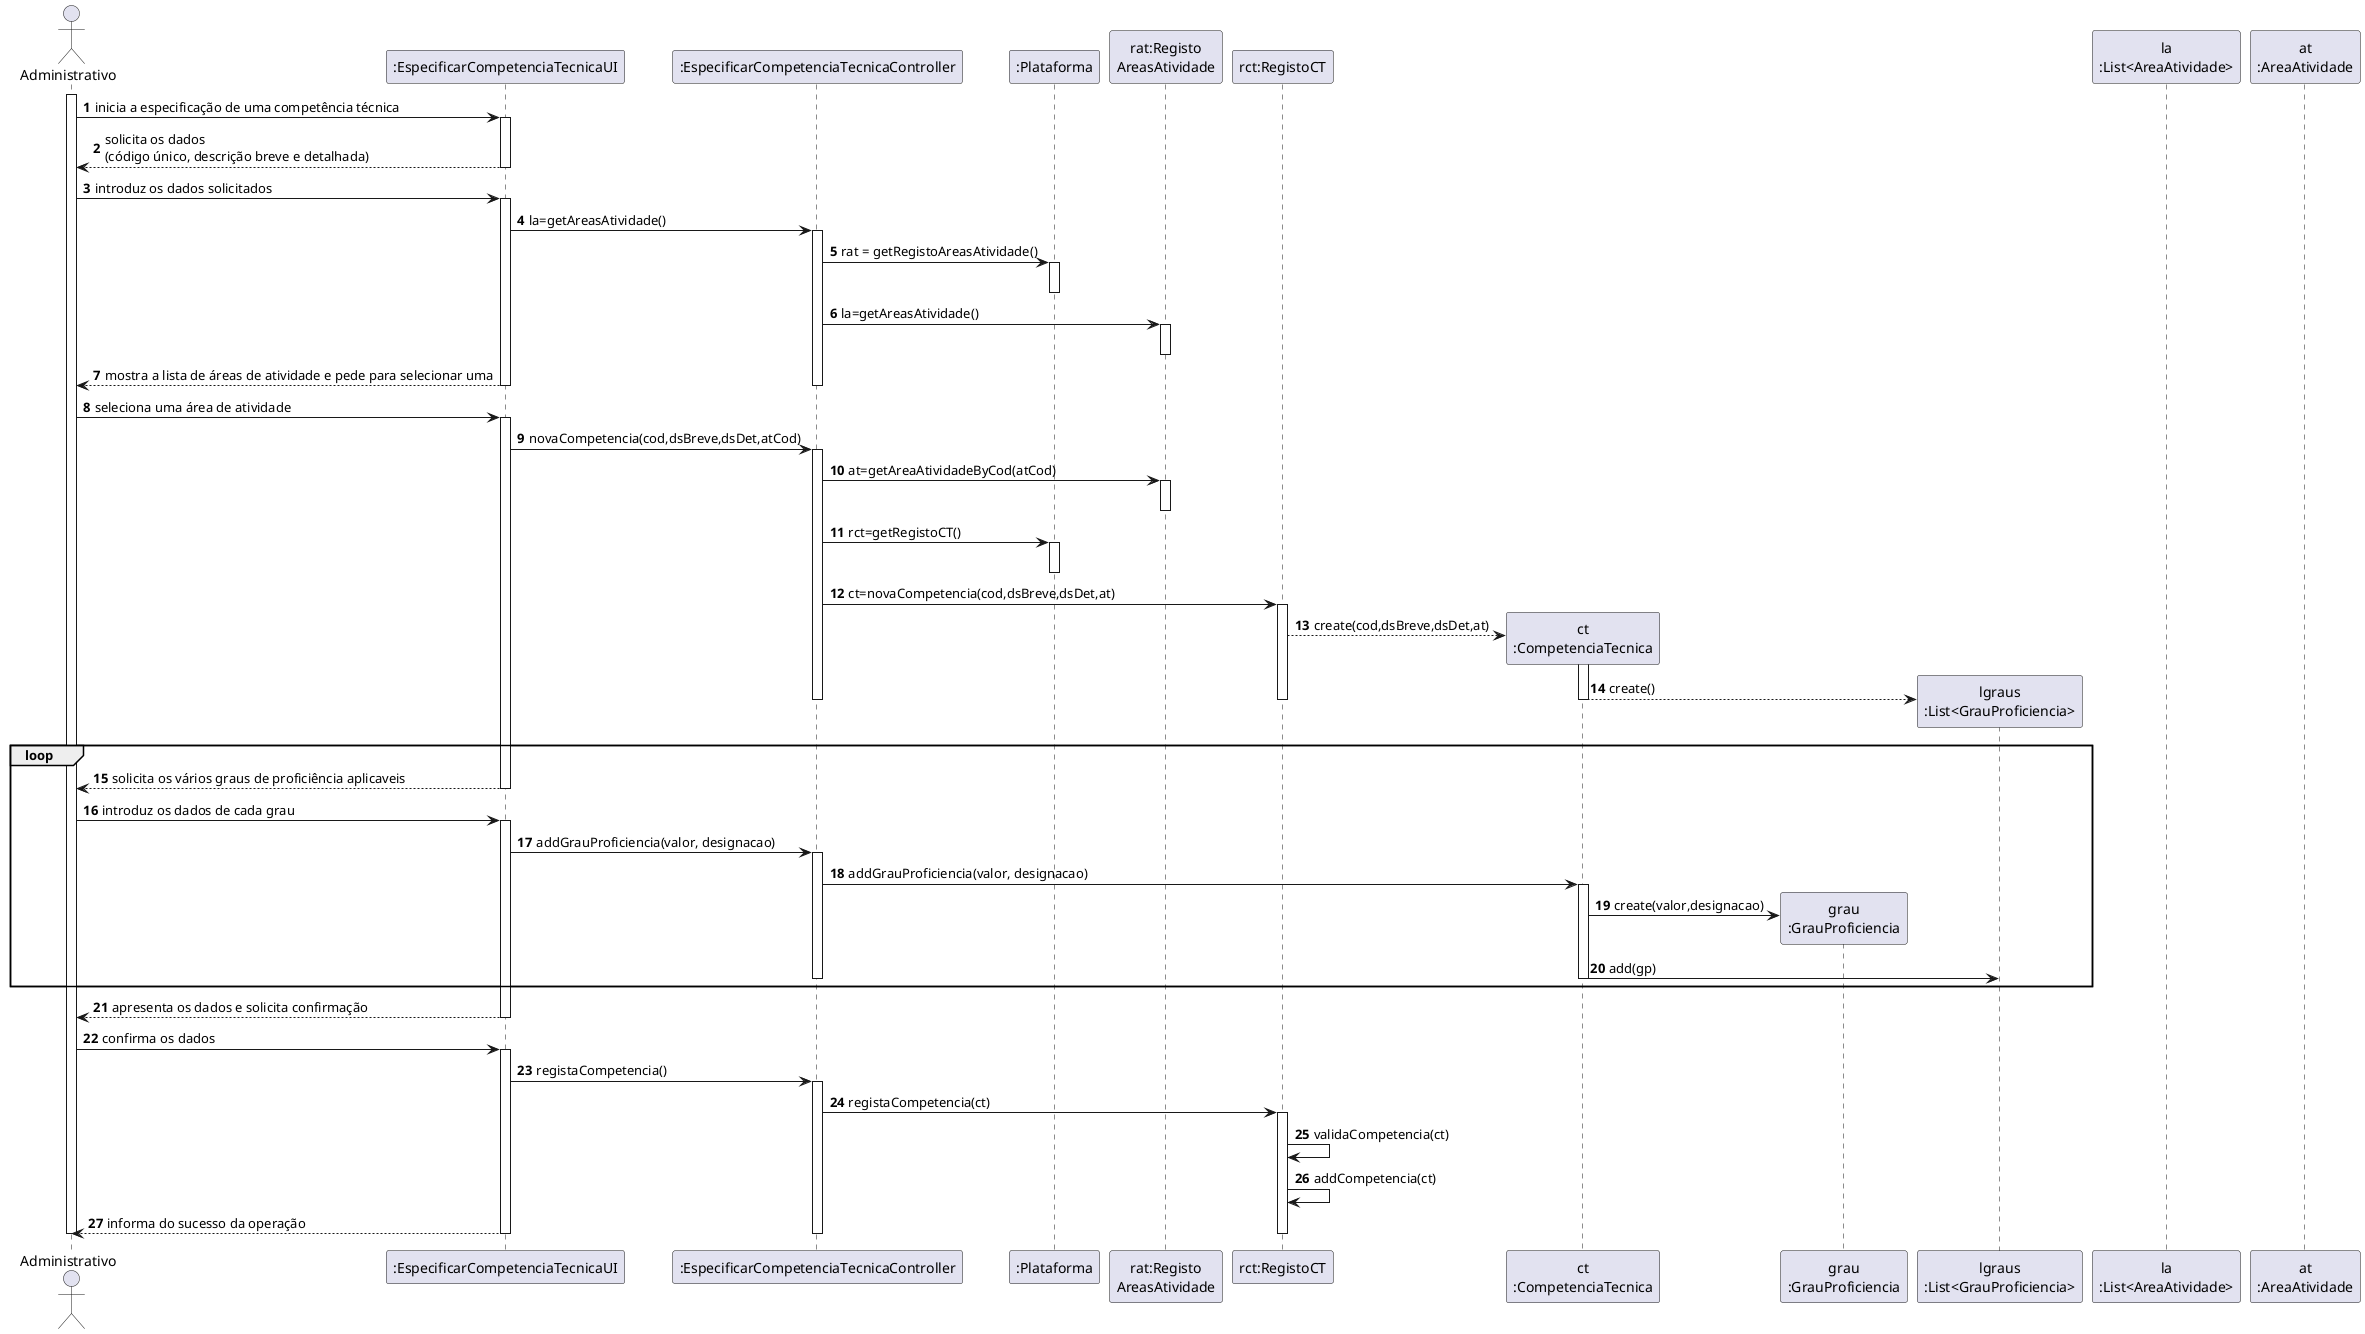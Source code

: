 @startuml
autonumber
'hide footbox
actor "Administrativo" as ADM

participant ":EspecificarCompetenciaTecnicaUI" as UI
participant ":EspecificarCompetenciaTecnicaController" as CTRL
participant ":Plataforma" as PLAT
participant "rat:Registo\nAreasAtividade" as RAT
participant "rct:RegistoCT" as RCT
participant "ct\n:CompetenciaTecnica" as COMPETENCIA
participant "grau\n:GrauProficiencia" as GP
participant "lgraus\n:List<GrauProficiencia>" as LGRAUS
participant "la\n:List<AreaAtividade>" as LISTA_AREAS
participant "at\n:AreaAtividade" as AREA

activate ADM
ADM -> UI : inicia a especificação de uma competência técnica
activate UI
UI --> ADM : solicita os dados \n(código único, descrição breve e detalhada)
deactivate UI

ADM -> UI : introduz os dados solicitados
activate UI

UI -> CTRL : la=getAreasAtividade()
activate CTRL

CTRL -> PLAT : rat = getRegistoAreasAtividade()
activate PLAT
deactivate PLAT

CTRL -> RAT : la=getAreasAtividade()
activate RAT
deactivate RAT

UI --> ADM : mostra a lista de áreas de atividade e pede para selecionar uma
deactivate CTRL
deactivate UI

ADM -> UI : seleciona uma área de atividade
activate UI

UI -> CTRL : novaCompetencia(cod,dsBreve,dsDet,atCod)
activate CTRL

CTRL -> RAT: at=getAreaAtividadeByCod(atCod)
activate RAT
deactivate RAT

CTRL -> PLAT: rct=getRegistoCT()
activate PLAT
deactivate PLAT


CTRL -> RCT: ct=novaCompetencia(cod,dsBreve,dsDet,at)
activate RCT

RCT --> COMPETENCIA**: create(cod,dsBreve,dsDet,at)
activate COMPETENCIA
COMPETENCIA --> LGRAUS**: create()
deactivate COMPETENCIA
deactivate RCT
deactivate CTRL

loop
UI --> ADM : solicita os vários graus de proficiência aplicaveis
deactivate UI

ADM -> UI : introduz os dados de cada grau
activate UI

UI -> CTRL :  addGrauProficiencia(valor, designacao)
activate CTRL

CTRL -> COMPETENCIA : addGrauProficiencia(valor, designacao)
activate COMPETENCIA

COMPETENCIA -> GP** : create(valor,designacao)

COMPETENCIA -> LGRAUS: add(gp)

deactivate COMPETENCIA
deactivate CTRL

end loop

UI --> ADM : apresenta os dados e solicita confirmação
deactivate PLAT
deactivate CTRL
deactivate UI

ADM -> UI : confirma os dados
activate UI
UI -> CTRL : registaCompetencia()
activate CTRL

CTRL -> RCT : registaCompetencia(ct)
activate RCT

RCT -> RCT : validaCompetencia(ct)
RCT -> RCT : addCompetencia(ct)

UI --> ADM : informa do sucesso da operação
deactivate RCT
deactivate CTRL
deactivate UI

deactivate ADM

@enduml
